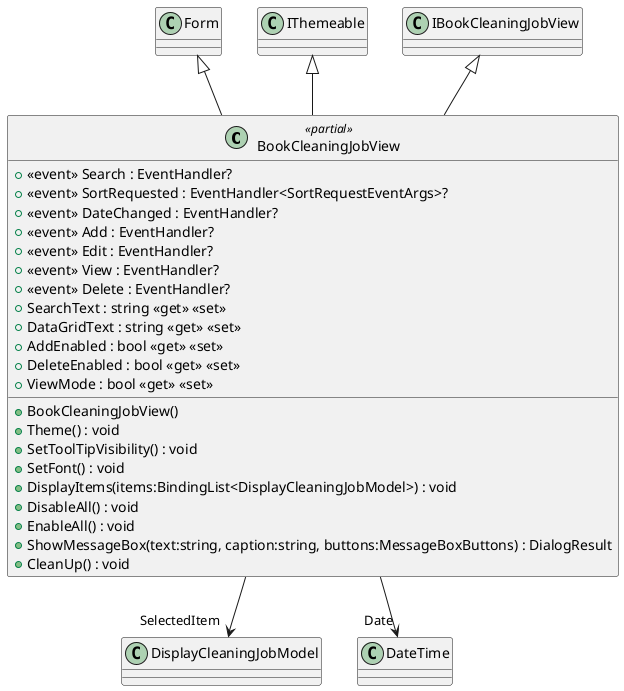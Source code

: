 @startuml
class BookCleaningJobView <<partial>> {
    +  <<event>> Search : EventHandler? 
    +  <<event>> SortRequested : EventHandler<SortRequestEventArgs>? 
    +  <<event>> DateChanged : EventHandler? 
    +  <<event>> Add : EventHandler? 
    +  <<event>> Edit : EventHandler? 
    +  <<event>> View : EventHandler? 
    +  <<event>> Delete : EventHandler? 
    + BookCleaningJobView()
    + Theme() : void
    + SetToolTipVisibility() : void
    + SetFont() : void
    + SearchText : string <<get>> <<set>>
    + DataGridText : string <<get>> <<set>>
    + DisplayItems(items:BindingList<DisplayCleaningJobModel>) : void
    + AddEnabled : bool <<get>> <<set>>
    + DeleteEnabled : bool <<get>> <<set>>
    + ViewMode : bool <<get>> <<set>>
    + DisableAll() : void
    + EnableAll() : void
    + ShowMessageBox(text:string, caption:string, buttons:MessageBoxButtons) : DialogResult
    + CleanUp() : void
}
Form <|-- BookCleaningJobView
IThemeable <|-- BookCleaningJobView
IBookCleaningJobView <|-- BookCleaningJobView
BookCleaningJobView --> "SelectedItem" DisplayCleaningJobModel
BookCleaningJobView --> "Date" DateTime
@enduml

